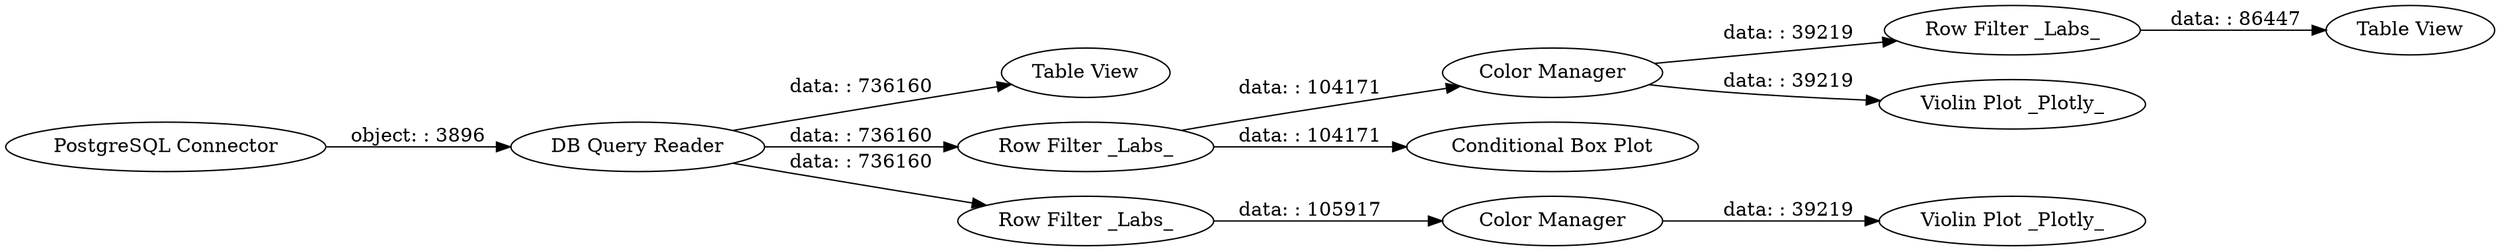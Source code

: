 digraph {
	"1280998867145007808_13" [label="Color Manager"]
	"1280998867145007808_11" [label="Color Manager"]
	"1280998867145007808_4" [label="Table View"]
	"1280998867145007808_1" [label="PostgreSQL Connector"]
	"1280998867145007808_14" [label="Row Filter _Labs_"]
	"1280998867145007808_8" [label="Conditional Box Plot"]
	"1280998867145007808_9" [label="Violin Plot _Plotly_"]
	"1280998867145007808_12" [label="Violin Plot _Plotly_"]
	"1280998867145007808_15" [label="Table View"]
	"1280998867145007808_7" [label="Row Filter _Labs_"]
	"1280998867145007808_2" [label="DB Query Reader"]
	"1280998867145007808_6" [label="Row Filter _Labs_"]
	"1280998867145007808_7" -> "1280998867145007808_13" [label="data: : 104171"]
	"1280998867145007808_13" -> "1280998867145007808_14" [label="data: : 39219"]
	"1280998867145007808_11" -> "1280998867145007808_9" [label="data: : 39219"]
	"1280998867145007808_1" -> "1280998867145007808_2" [label="object: : 3896"]
	"1280998867145007808_2" -> "1280998867145007808_4" [label="data: : 736160"]
	"1280998867145007808_7" -> "1280998867145007808_8" [label="data: : 104171"]
	"1280998867145007808_6" -> "1280998867145007808_11" [label="data: : 105917"]
	"1280998867145007808_13" -> "1280998867145007808_12" [label="data: : 39219"]
	"1280998867145007808_2" -> "1280998867145007808_7" [label="data: : 736160"]
	"1280998867145007808_2" -> "1280998867145007808_6" [label="data: : 736160"]
	"1280998867145007808_14" -> "1280998867145007808_15" [label="data: : 86447"]
	rankdir=LR
}
